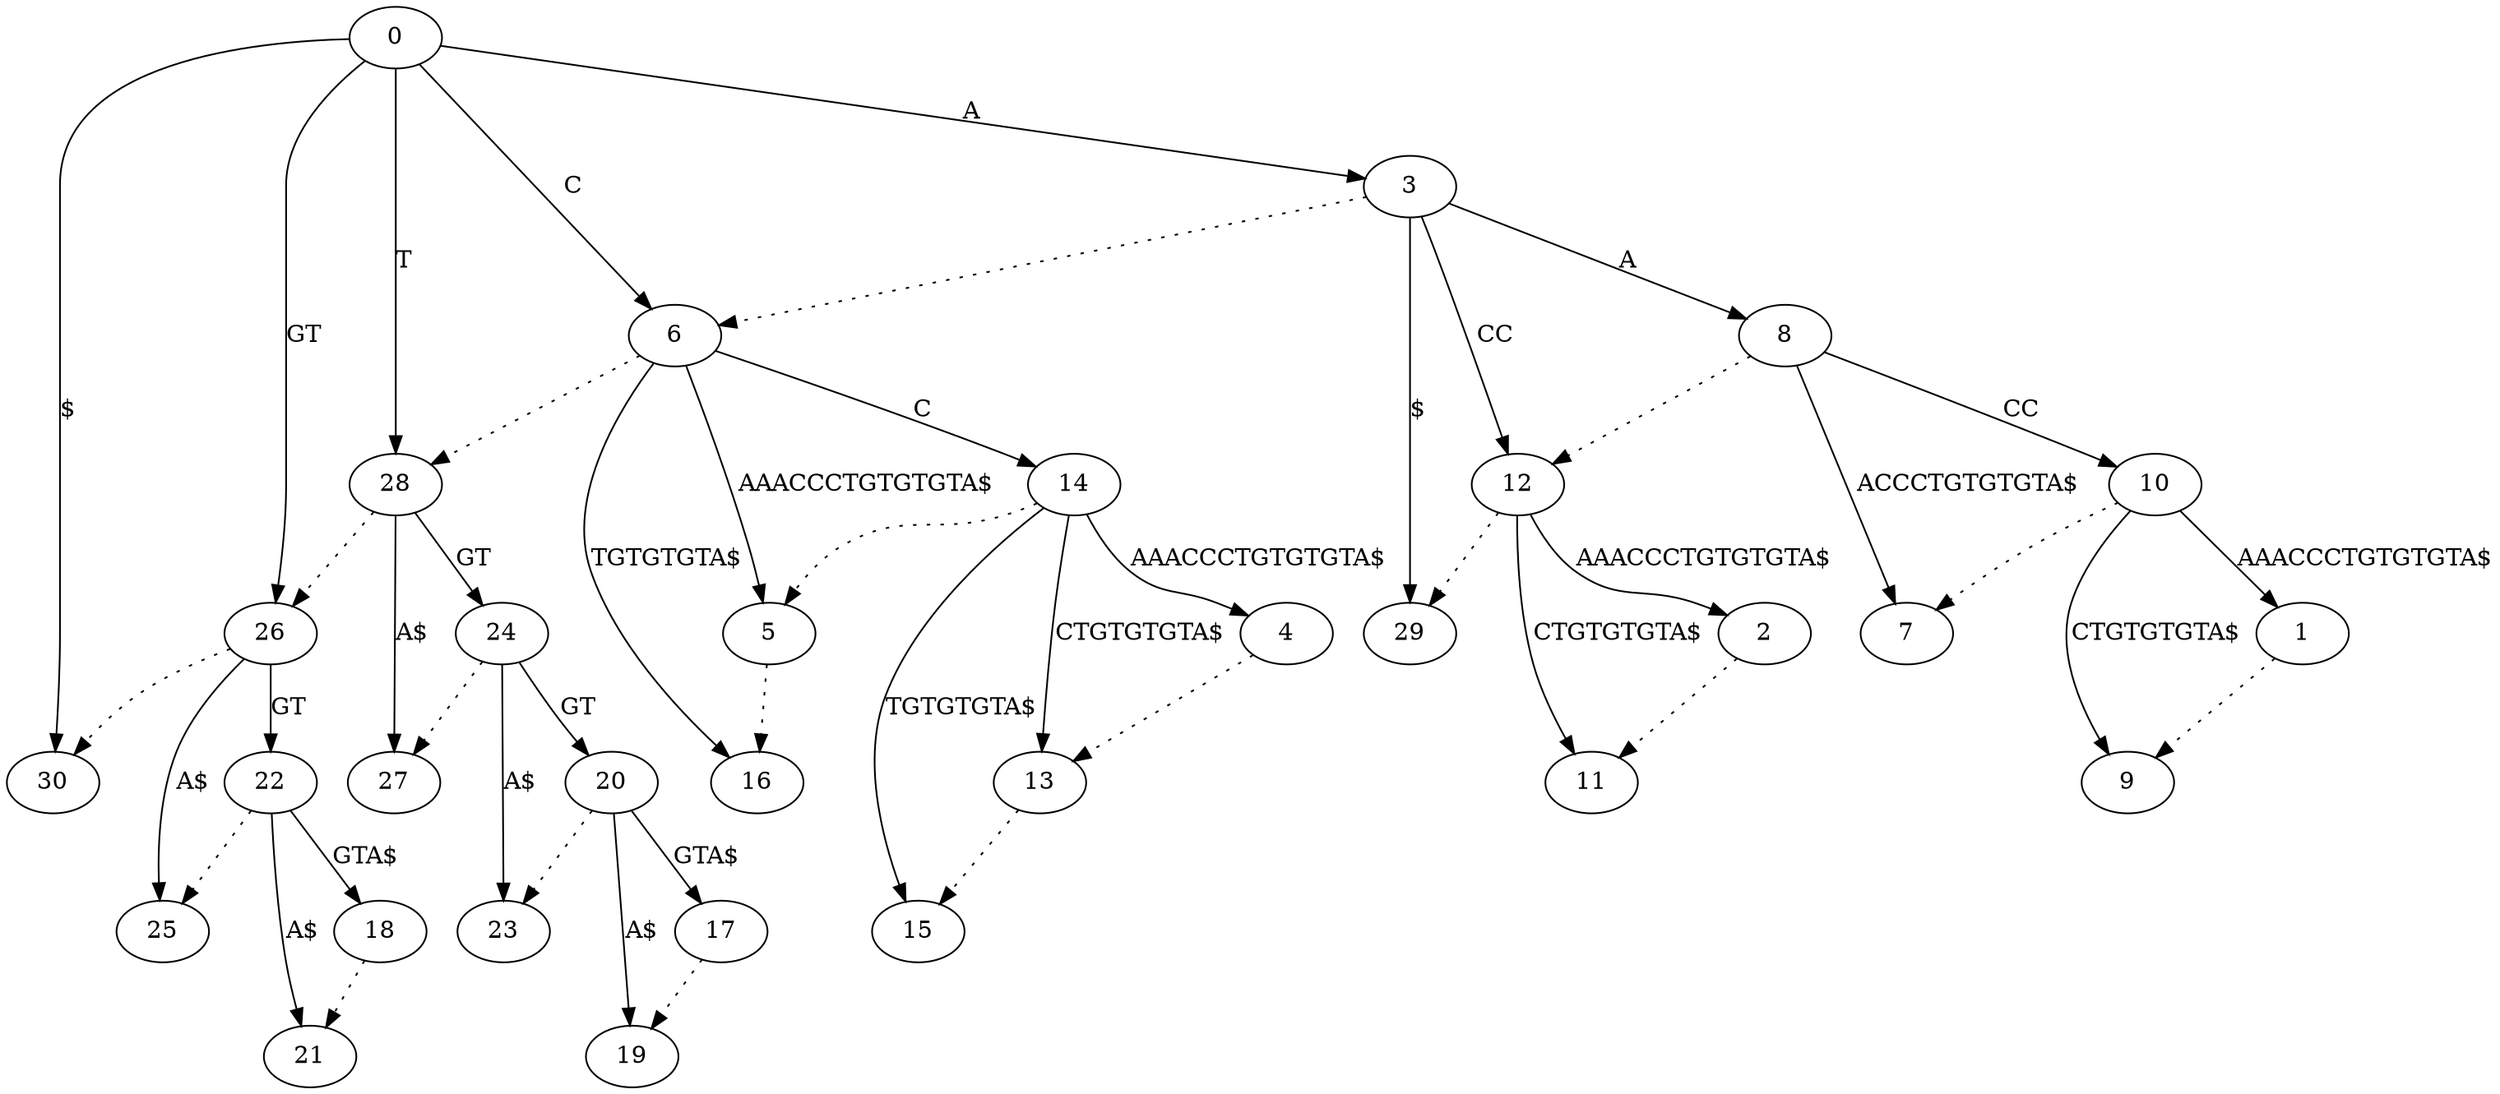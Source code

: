 digraph g {
	0 -> 3 [label="A"]
	3 -> 6 [style=dotted]
	3 -> 8 [label="A"]
	8 -> 12 [style=dotted]
	8 -> 10 [label="CC"]
	10 -> 7 [style=dotted]
	10 -> 1 [label="AAACCCTGTGTGTA$"]
	1 -> 9 [style=dotted]
	10 -> 9 [label="CTGTGTGTA$"]
	8 -> 7 [label="ACCCTGTGTGTA$"]
	3 -> 12 [label="CC"]
	12 -> 29 [style=dotted]
	12 -> 2 [label="AAACCCTGTGTGTA$"]
	2 -> 11 [style=dotted]
	12 -> 11 [label="CTGTGTGTA$"]
	3 -> 29 [label="$"]
	0 -> 6 [label="C"]
	6 -> 28 [style=dotted]
	6 -> 14 [label="C"]
	14 -> 5 [style=dotted]
	14 -> 4 [label="AAACCCTGTGTGTA$"]
	4 -> 13 [style=dotted]
	14 -> 13 [label="CTGTGTGTA$"]
	13 -> 15 [style=dotted]
	14 -> 15 [label="TGTGTGTA$"]
	6 -> 5 [label="AAACCCTGTGTGTA$"]
	5 -> 16 [style=dotted]
	6 -> 16 [label="TGTGTGTA$"]
	0 -> 28 [label="T"]
	28 -> 26 [style=dotted]
	28 -> 24 [label="GT"]
	24 -> 27 [style=dotted]
	24 -> 20 [label="GT"]
	20 -> 23 [style=dotted]
	20 -> 17 [label="GTA$"]
	17 -> 19 [style=dotted]
	20 -> 19 [label="A$"]
	24 -> 23 [label="A$"]
	28 -> 27 [label="A$"]
	0 -> 26 [label="GT"]
	26 -> 30 [style=dotted]
	26 -> 22 [label="GT"]
	22 -> 25 [style=dotted]
	22 -> 18 [label="GTA$"]
	18 -> 21 [style=dotted]
	22 -> 21 [label="A$"]
	26 -> 25 [label="A$"]
	0 -> 30 [label="$"]
}
